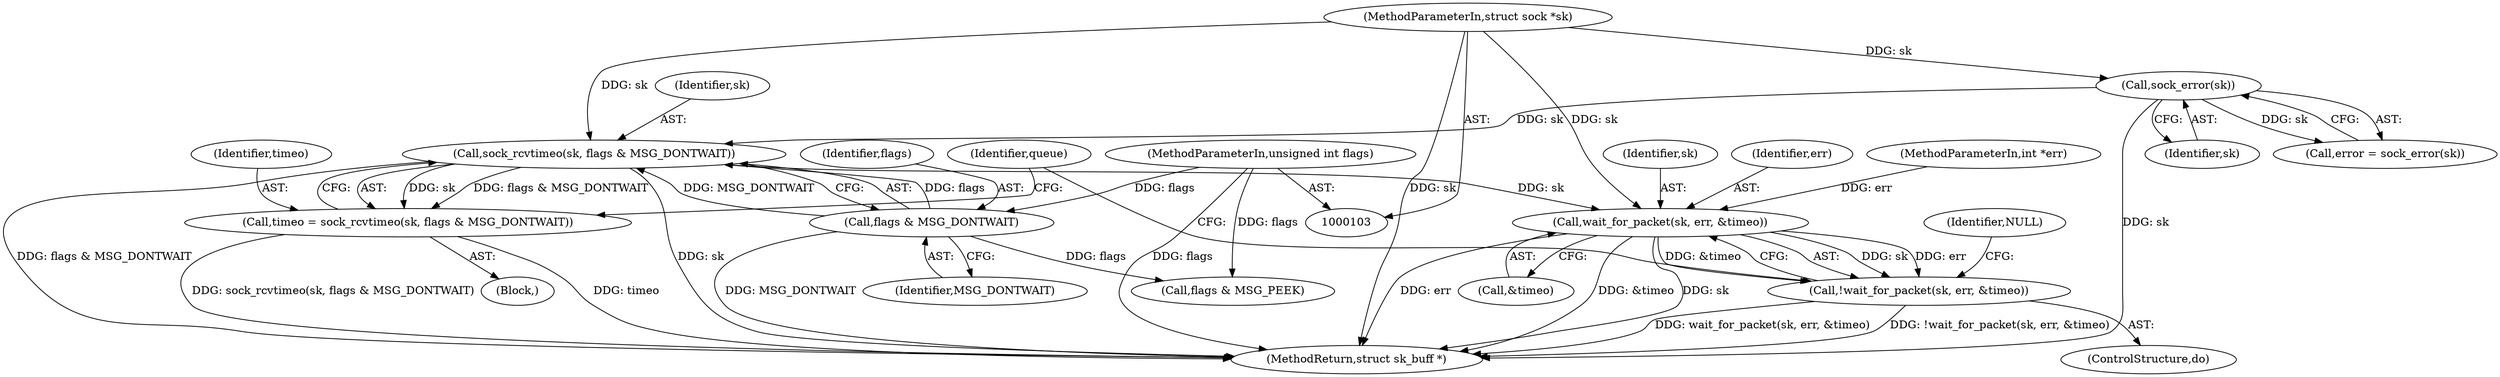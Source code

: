 digraph "0_linux_77c1090f94d1b0b5186fb13a1b71b47b1343f87f@pointer" {
"1000122" [label="(Call,sock_rcvtimeo(sk, flags & MSG_DONTWAIT))"];
"1000115" [label="(Call,sock_error(sk))"];
"1000104" [label="(MethodParameterIn,struct sock *sk)"];
"1000124" [label="(Call,flags & MSG_DONTWAIT)"];
"1000105" [label="(MethodParameterIn,unsigned int flags)"];
"1000120" [label="(Call,timeo = sock_rcvtimeo(sk, flags & MSG_DONTWAIT))"];
"1000207" [label="(Call,wait_for_packet(sk, err, &timeo))"];
"1000206" [label="(Call,!wait_for_packet(sk, err, &timeo))"];
"1000213" [label="(Identifier,NULL)"];
"1000113" [label="(Call,error = sock_error(sk))"];
"1000207" [label="(Call,wait_for_packet(sk, err, &timeo))"];
"1000208" [label="(Identifier,sk)"];
"1000105" [label="(MethodParameterIn,unsigned int flags)"];
"1000120" [label="(Call,timeo = sock_rcvtimeo(sk, flags & MSG_DONTWAIT))"];
"1000125" [label="(Identifier,flags)"];
"1000132" [label="(Identifier,queue)"];
"1000210" [label="(Call,&timeo)"];
"1000122" [label="(Call,sock_rcvtimeo(sk, flags & MSG_DONTWAIT))"];
"1000115" [label="(Call,sock_error(sk))"];
"1000104" [label="(MethodParameterIn,struct sock *sk)"];
"1000206" [label="(Call,!wait_for_packet(sk, err, &timeo))"];
"1000126" [label="(Identifier,MSG_DONTWAIT)"];
"1000124" [label="(Call,flags & MSG_DONTWAIT)"];
"1000123" [label="(Identifier,sk)"];
"1000209" [label="(Identifier,err)"];
"1000116" [label="(Identifier,sk)"];
"1000109" [label="(Block,)"];
"1000127" [label="(ControlStructure,do)"];
"1000121" [label="(Identifier,timeo)"];
"1000108" [label="(MethodParameterIn,int *err)"];
"1000221" [label="(MethodReturn,struct sk_buff *)"];
"1000151" [label="(Call,flags & MSG_PEEK)"];
"1000122" -> "1000120"  [label="AST: "];
"1000122" -> "1000124"  [label="CFG: "];
"1000123" -> "1000122"  [label="AST: "];
"1000124" -> "1000122"  [label="AST: "];
"1000120" -> "1000122"  [label="CFG: "];
"1000122" -> "1000221"  [label="DDG: sk"];
"1000122" -> "1000221"  [label="DDG: flags & MSG_DONTWAIT"];
"1000122" -> "1000120"  [label="DDG: sk"];
"1000122" -> "1000120"  [label="DDG: flags & MSG_DONTWAIT"];
"1000115" -> "1000122"  [label="DDG: sk"];
"1000104" -> "1000122"  [label="DDG: sk"];
"1000124" -> "1000122"  [label="DDG: flags"];
"1000124" -> "1000122"  [label="DDG: MSG_DONTWAIT"];
"1000122" -> "1000207"  [label="DDG: sk"];
"1000115" -> "1000113"  [label="AST: "];
"1000115" -> "1000116"  [label="CFG: "];
"1000116" -> "1000115"  [label="AST: "];
"1000113" -> "1000115"  [label="CFG: "];
"1000115" -> "1000221"  [label="DDG: sk"];
"1000115" -> "1000113"  [label="DDG: sk"];
"1000104" -> "1000115"  [label="DDG: sk"];
"1000104" -> "1000103"  [label="AST: "];
"1000104" -> "1000221"  [label="DDG: sk"];
"1000104" -> "1000207"  [label="DDG: sk"];
"1000124" -> "1000126"  [label="CFG: "];
"1000125" -> "1000124"  [label="AST: "];
"1000126" -> "1000124"  [label="AST: "];
"1000124" -> "1000221"  [label="DDG: MSG_DONTWAIT"];
"1000105" -> "1000124"  [label="DDG: flags"];
"1000124" -> "1000151"  [label="DDG: flags"];
"1000105" -> "1000103"  [label="AST: "];
"1000105" -> "1000221"  [label="DDG: flags"];
"1000105" -> "1000151"  [label="DDG: flags"];
"1000120" -> "1000109"  [label="AST: "];
"1000121" -> "1000120"  [label="AST: "];
"1000132" -> "1000120"  [label="CFG: "];
"1000120" -> "1000221"  [label="DDG: timeo"];
"1000120" -> "1000221"  [label="DDG: sock_rcvtimeo(sk, flags & MSG_DONTWAIT)"];
"1000207" -> "1000206"  [label="AST: "];
"1000207" -> "1000210"  [label="CFG: "];
"1000208" -> "1000207"  [label="AST: "];
"1000209" -> "1000207"  [label="AST: "];
"1000210" -> "1000207"  [label="AST: "];
"1000206" -> "1000207"  [label="CFG: "];
"1000207" -> "1000221"  [label="DDG: err"];
"1000207" -> "1000221"  [label="DDG: &timeo"];
"1000207" -> "1000221"  [label="DDG: sk"];
"1000207" -> "1000206"  [label="DDG: sk"];
"1000207" -> "1000206"  [label="DDG: err"];
"1000207" -> "1000206"  [label="DDG: &timeo"];
"1000108" -> "1000207"  [label="DDG: err"];
"1000206" -> "1000127"  [label="AST: "];
"1000132" -> "1000206"  [label="CFG: "];
"1000213" -> "1000206"  [label="CFG: "];
"1000206" -> "1000221"  [label="DDG: !wait_for_packet(sk, err, &timeo)"];
"1000206" -> "1000221"  [label="DDG: wait_for_packet(sk, err, &timeo)"];
}
